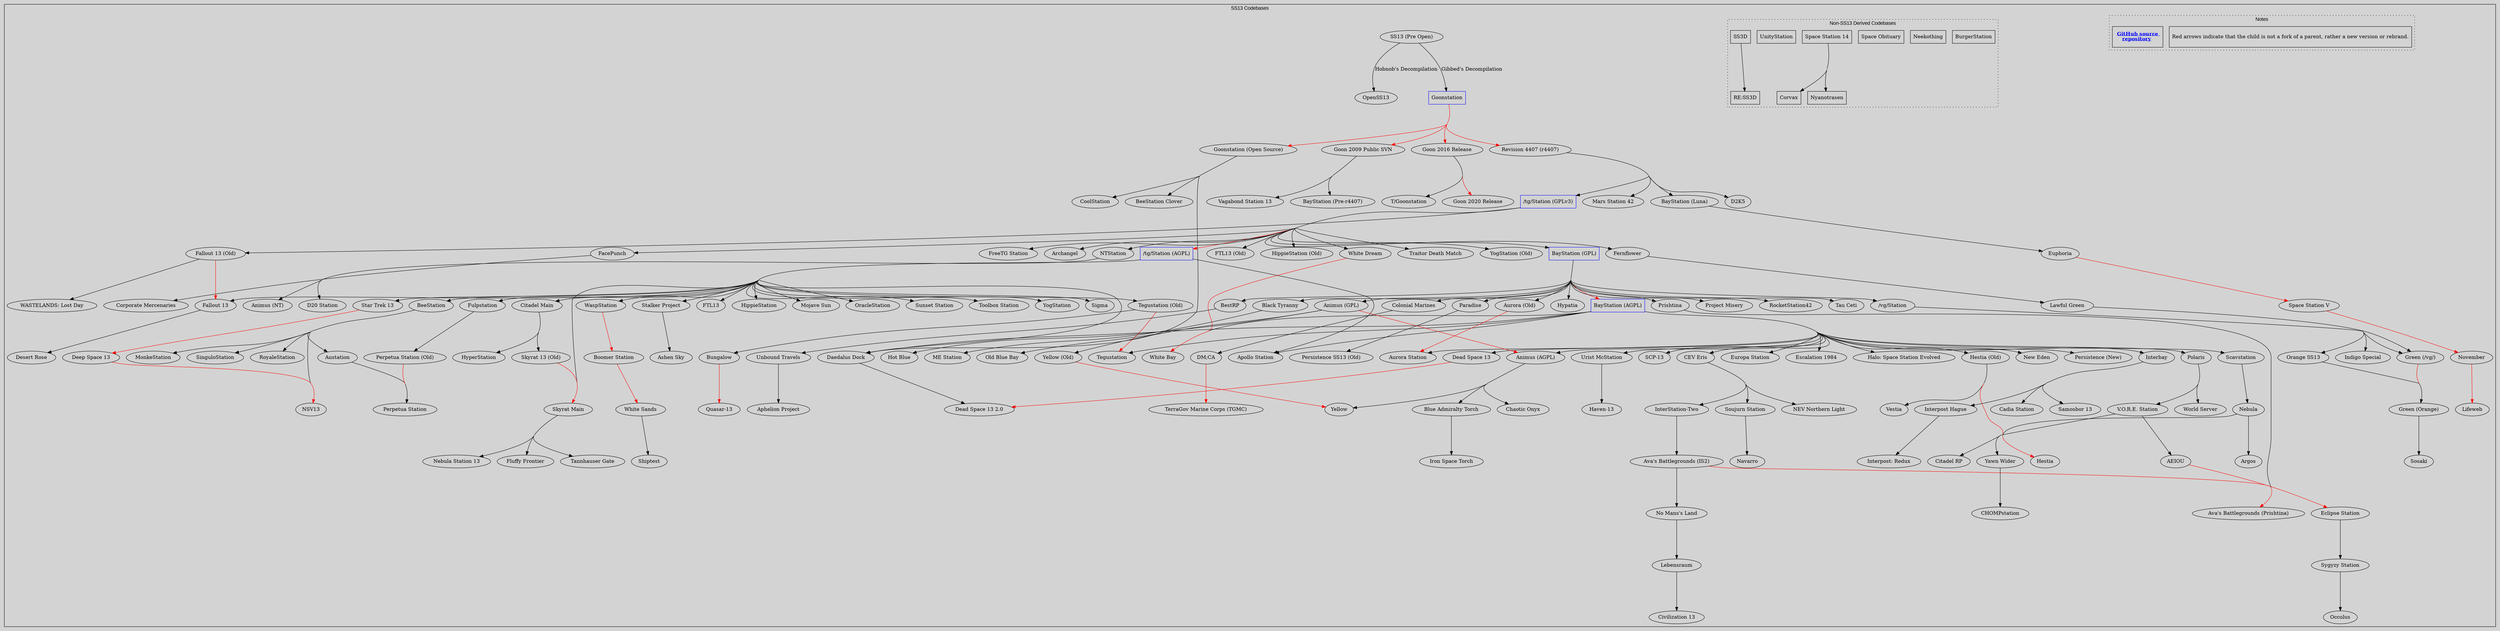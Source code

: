 digraph G {
	// Attributes
	color    = "black"
	fontname = "Arial"
	fontsize = 14
	ratio    = "auto"
	rankdir  = "TB"
	bgcolor  = lightgray
	ranksep  = 1.5
	concentrate = true

	subgraph cluster_map
	{
		subgraph cluster_note
		{
			// Attributes
			label    = "Notes"
			style    = "dotted"
			rankdir  = "LR"
			compound = false
			rank     = same

			node [
				shape    = rectangle,
				fontsize = 14,
				minlen = 1
			]
			edge [
				constraint = false
			]

			// Notes
			note1 [
				label  = "Red arrows indicate that the child is not a fork of a parent, rather a new version or rebrand.\l",
				width  = 4.5,
				height = .8
			]
			note2 [
				label  = < <b><u><font color="blue">GitHub source <br align="center"/>repository</font></u></b> >,
				URL    = "https://github.com/spacestation13/SS13-Codebases",
				width  = 1.5,
				height = .8
			]
		}

		subgraph cluster_not_ss13
		{
			// Attributes
			label    = "Non-SS13 Derived Codebases"
			style    = "dotted"

			node [
				shape    = rectangle,
				minlen   = 1
			]
			edge [
				constraint = true
			]

			// Non-SS13 Codebases
			"BurgerStation"
			"Neekothing"
			"Space Obituary"
			"Space Station 14"
			"Space Station 14" -> "Corvax"
			"Space Station 14" -> "Nyanotrasen"
			"UnityStation"
			"SS3D"
			"SS3D" -> "RE:SS3D"

		}

		// Attributes
		label    = "SS13 Codebases"
		labelloc = "top"

		// Root codebases
		"Goonstation" [shape = rectangle, color = blue]
		"/tg/Station (GPLv3)" [shape = rectangle, color = blue]
		"/tg/Station (AGPL)" [shape = rectangle, color = blue]
		"BayStation (GPL)" [shape = rectangle, color = blue]
		"BayStation (AGPL)" [shape = rectangle, color = blue]

		// Edges
		"/tg/Station (AGPL)"            -> "Sigma"
		"/tg/Station (AGPL)"            -> "Stalker Project"
		"/tg/Station (AGPL)"            -> "Apollo Station"
		"/tg/Station (AGPL)"            -> "BeeStation"
		"/tg/Station (AGPL)"            -> "Citadel Main"
		"/tg/Station (AGPL)"            -> "Daedalus Dock"
		"/tg/Station (AGPL)"            -> "Fallout 13"
		"/tg/Station (AGPL)"            -> "FTL13"
		"/tg/Station (AGPL)"            -> "HippieStation"
		"/tg/Station (AGPL)"            -> "Mojave Sun"
		"/tg/Station (AGPL)"            -> "OracleStation"
		"/tg/Station (AGPL)"            -> "Star Trek 13"
		"/tg/Station (AGPL)"            -> "Sunset Station"
		"/tg/Station (AGPL)"            -> "Toolbox Station"
		"/tg/Station (AGPL)"            -> "Tegustation (Old)"
		"/tg/Station (AGPL)"            -> "WaspStation"
		"/tg/Station (AGPL)"            -> "YogStation"
		"/tg/Station (AGPL)"            -> "Fulpstation"
		"/tg/Station (GPLv3)"           -> "FreeTG Station"
		"/tg/Station (GPLv3)"           -> "/tg/Station (AGPL)" [color = red]
		"/tg/Station (GPLv3)"           -> "Archangel"
		"/tg/Station (GPLv3)"           -> "BayStation (GPL)"
		"/tg/Station (GPLv3)"           -> "FacePunch"
		"/tg/Station (GPLv3)"           -> "Fernflower"
		"/tg/Station (GPLv3)"           -> "Fallout 13 (Old)"
		"/tg/Station (GPLv3)"           -> "FTL13 (Old)"
		"/tg/Station (GPLv3)"           -> "HippieStation (Old)"
		"/tg/Station (GPLv3)"           -> "NTStation"
		"/tg/Station (GPLv3)"           -> "Traitor Death Match"
		"/tg/Station (GPLv3)"           -> "YogStation (Old)"
		"/tg/Station (GPLv3)"           -> "White Dream"
		"/vg/Station"                   -> "Green (/vg/)"
		"/vg/Station"                   -> "Orange SS13"
		"/vg/Station"                   -> "Indigo Special"
		"AEIOU"                         -> "Eclipse Station" [color = red]
		"Animus (AGPL)"                 -> "Blue Admiralty Torch"
		"Animus (AGPL)"                 -> "Chaotic Onyx"
		"Animus (AGPL)"                 -> "Yellow"
		"Animus (GPL)"                  -> "Animus (AGPL)" [color = red]
		"Animus (GPL)"                  -> "Hot Blue"
		"Animus (GPL)"                  -> "Old Blue Bay"
		"Animus (GPL)"                  -> "Yellow (Old)"
		"Aurora (Old)"                  -> "Aurora Station" [color = red]
		"Austation"                     -> "Perpetua Station"
		"Ava's Battlegrounds (IS2)"     -> "No Mans's Land"
		"Ava's Battlegrounds (IS2)"     -> "Ava's Battlegrounds (Prishtina)" [color = red]
		"BayStation (AGPL)"             -> "Aurora Station"
		"BayStation (AGPL)"             -> "Apollo Station"
		"BayStation (AGPL)"             -> "Animus (AGPL)"
		"BayStation (AGPL)"             -> "CEV Eris"
		"BayStation (AGPL)"             -> "Daedalus Dock"
		"BayStation (AGPL)"             -> "Dead Space 13"
		"BayStation (AGPL)"             -> "Europa Station"
		"BayStation (AGPL)"             -> "Escalation 1984"
		"BayStation (AGPL)"             -> "Halo: Space Station Evolved"
		"BayStation (AGPL)"             -> "Hestia (Old)"
		"BayStation (AGPL)"             -> "Interbay"
		"BayStation (AGPL)"             -> "New Eden"
		"BayStation (AGPL)"             -> "Persistence (New)"
		"BayStation (AGPL)"             -> "Polaris"
		"BayStation (AGPL)"             -> "Scavstation"
		"BayStation (AGPL)"             -> "SCP-13"
		"BayStation (AGPL)"             -> "Tegustation"
		"BayStation (AGPL)"             -> "Urist McStation"
		"BayStation (AGPL)"             -> "White Bay"
		"BayStation (GPL)"              -> "/vg/Station"
		"BayStation (GPL)"              -> "Animus (GPL)"
		"BayStation (GPL)"              -> "Aurora (Old)"
		"BayStation (GPL)"              -> "BayStation (AGPL)" [color = red]
		"BayStation (GPL)"              -> "Black Tyranny"
		"BayStation (GPL)"              -> "BestRP"
		"BayStation (GPL)"              -> "Colonial Marines"
		"BayStation (GPL)"              -> "Hypatia"
		"BayStation (GPL)"              -> "Paradise"
		"BayStation (GPL)"              -> "Prishtina"
		"BayStation (GPL)"              -> "Project Misery"
		"BayStation (GPL)"              -> "RocketStation42"
		"BayStation (GPL)"              -> "Tau Ceti"
		"BayStation (Luna)"             -> "Euphoria"
		"BeeStation"                    -> "Austation"
		"BeeStation"                    -> "NSV13"
		"BeeStation"                    -> "MonkeStation"
		"BeeStation"                    -> "SinguloStation"
		"BeeStation"                    -> "RoyaleStation"
		"BestRP"                        -> "Unbound Travels"
		"Blue Admiralty Torch"          -> "Iron Space Torch"
		"Black Tyranny"                 -> "ME Station"
		"Boomer Station"                -> "White Sands" [color = red]
		"CEV Eris"                      -> "NEV Northern Light"
		"CEV Eris"                      -> "InterStation-Two"
		"CEV Eris"                      -> "Soujurn Station"
		"Citadel Main"                  -> "HyperStation"
		"Citadel Main"                  -> "Skyrat 13 (Old)"
		"Skyrat 13 (Old)"				-> "Skyrat Main" [color = red]
		"/tg/Station (AGPL)"			-> "Skyrat Main"
		"Skyrat Main"					-> "Tannhauser Gate"
		"Skyrat Main"					-> "Nebula Station 13"
		"Skyrat Main"					-> "Fluffy Frontier"
		"Colonial Marines"              -> "DM;CA"
		"Daedalus Dock"                 -> "Dead Space 13 2.0"
		"Dead Space 13"                 -> "Dead Space 13 2.0" [color = red]
		"Deep Space 13"                 -> "NSV13" [color = red]
		"DM;CA"                         -> "TerraGov Marine Corps (TGMC)" [color = red]
		"Euphoria"                      -> "Space Station V" [color = red]
		"Eclipse Station"               -> "Sygyzy Station"
		"FacePunch"                     -> "Corporate Mercenaries"
		"Fernflower"                    -> "Lawful Green"
		"Fallout 13"                    -> "Desert Rose"
		"Fallout 13 (Old)"              -> "Fallout 13" [color = red]
		"Fallout 13 (Old)"              -> "WASTELANDS: Lost Day"
		"Fulpstation"                   -> "Perpetua Station (Old)"
		"Goonstation (Open Source)"     -> "BeeStation Clover"
		"Goonstation (Open Source)"     -> "CoolStation"
		"Goonstation (Open Source)"     -> "Daedalus Dock"
		"Goonstation"                   -> "Goon 2009 Public SVN" [color = red]
		"Goonstation"                   -> "Goon 2016 Release" [color = red]
		"Goonstation"                   -> "Goonstation (Open Source)" [color = red]
		"Goonstation"                   -> "Revision 4407 (r4407)" [color = red]
		"Goon 2009 Public SVN"          -> "BayStation (Pre-r4407)"
		"Goon 2009 Public SVN"          -> "Vagabond Station 13"
		"Goon 2016 Release"             -> "Goon 2020 Release" [color = red]
		"Goon 2016 Release"             -> "T/Goonstation"
		"Green (/vg/)"                  -> "Green (Orange)" [color = red]
		"Green (Orange)"                -> "Sosaki"
		"Hestia (Old)"                  -> "Vestia"
		"Hestia (Old)"                  -> "Hestia" [color = red]
		"Interbay"                      -> "Cadia Station"
		"Interbay"                      -> "Samosbor 13"
		"Interbay"                      -> "Interpost Hague"
		"Interpost Hague"               -> "Interpost: Redux"
		"InterStation-Two"              -> "Ava's Battlegrounds (IS2)"
		"Lawful Green"                  -> "Green (/vg/)"
		"Lebensraum"                    -> "Civilization 13"
		"Nebula"                        -> "Argos"
		"Nebula"                        -> "Hestia"
		"No Mans's Land"                -> "Lebensraum"
		"November"                      -> "Lifeweb" [color = red]
		"NTStation"                     -> "D20 Station"
		"NTStation"                     -> "Animus (NT)"
		"Sygyzy Station"                -> "Occulus"
		"Orange SS13"                   -> "Green (Orange)"
		"Paradise"                      -> "Persistence SS13 (Old)"
		"Perpetua Station (Old)"        -> "Perpetua Station" [color = red]
		"Polaris"                       -> "V.O.R.E. Station"
		"Polaris"                       -> "World Server"
		"Prishtina"                     -> "Ava's Battlegrounds (Prishtina)"
		"Revision 4407 (r4407)"         -> "/tg/Station (GPLv3)"
		"Revision 4407 (r4407)"         -> "BayStation (Luna)"
		"Revision 4407 (r4407)"         -> "D2K5"
		"Revision 4407 (r4407)"         -> "Mars Station 42"
		"Scavstation"                   -> "Nebula"
		"Soujurn Station"               -> "Navarro"
		"Space Station V"               -> "November" [color = red]
		"SS13 (Pre Open)"               -> "Goonstation" [label = "Gibbed's Decompilation"]
		"SS13 (Pre Open)"               -> "OpenSS13" [label = "Hobnob's Decompilation"]
		"Stalker Project"               -> "Ashen Sky"
		"Star Trek 13"                  -> "Deep Space 13" [color = red]
		"Tegustation (Old)"             -> "Tegustation" [color = red]
		"Tegustation (Old)"             -> "Bungalow"
		"Bungalow"             			-> "Quasar-13" [color = red]
		"Unbound Travels"               -> "Aphelion Project"
		"Urist McStation"               -> "Haven-13"
		"V.O.R.E. Station"              -> "AEIOU"
		"V.O.R.E. Station"              -> "Citadel RP"
		"V.O.R.E. Station"              -> "Yawn Wider"
		"WaspStation"                   -> "Boomer Station" [color = red]
		"White Dream"                   -> "White Bay" [color = red]
		"White Sands"                   -> "Shiptest"
		"Yawn Wider"                    -> "CHOMPstation"
		"Yellow (Old)"                  -> "Yellow" [color = red]
	}
}

